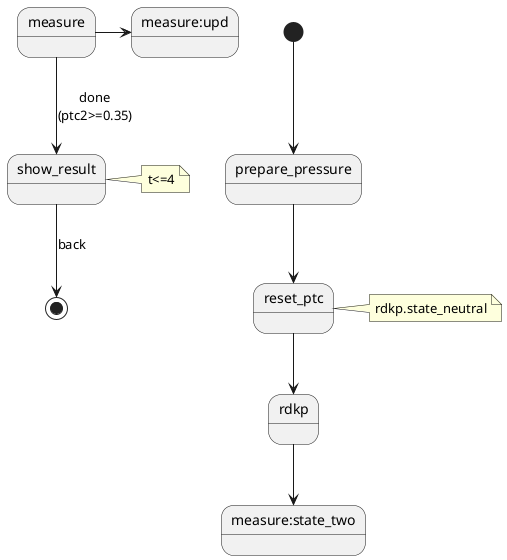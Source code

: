@startuml
[*]-->prepare_pressure
prepare_pressure-->reset_ptc
reset_ptc-->rdkp
rdkp-->measure:state_two
measure->measure:upd
measure-->show_result:done\n(ptc2>=0.35)
show_result-->[*]:back
note right of show_result:t<=4
note right of reset_ptc:rdkp.state_neutral
@enduml